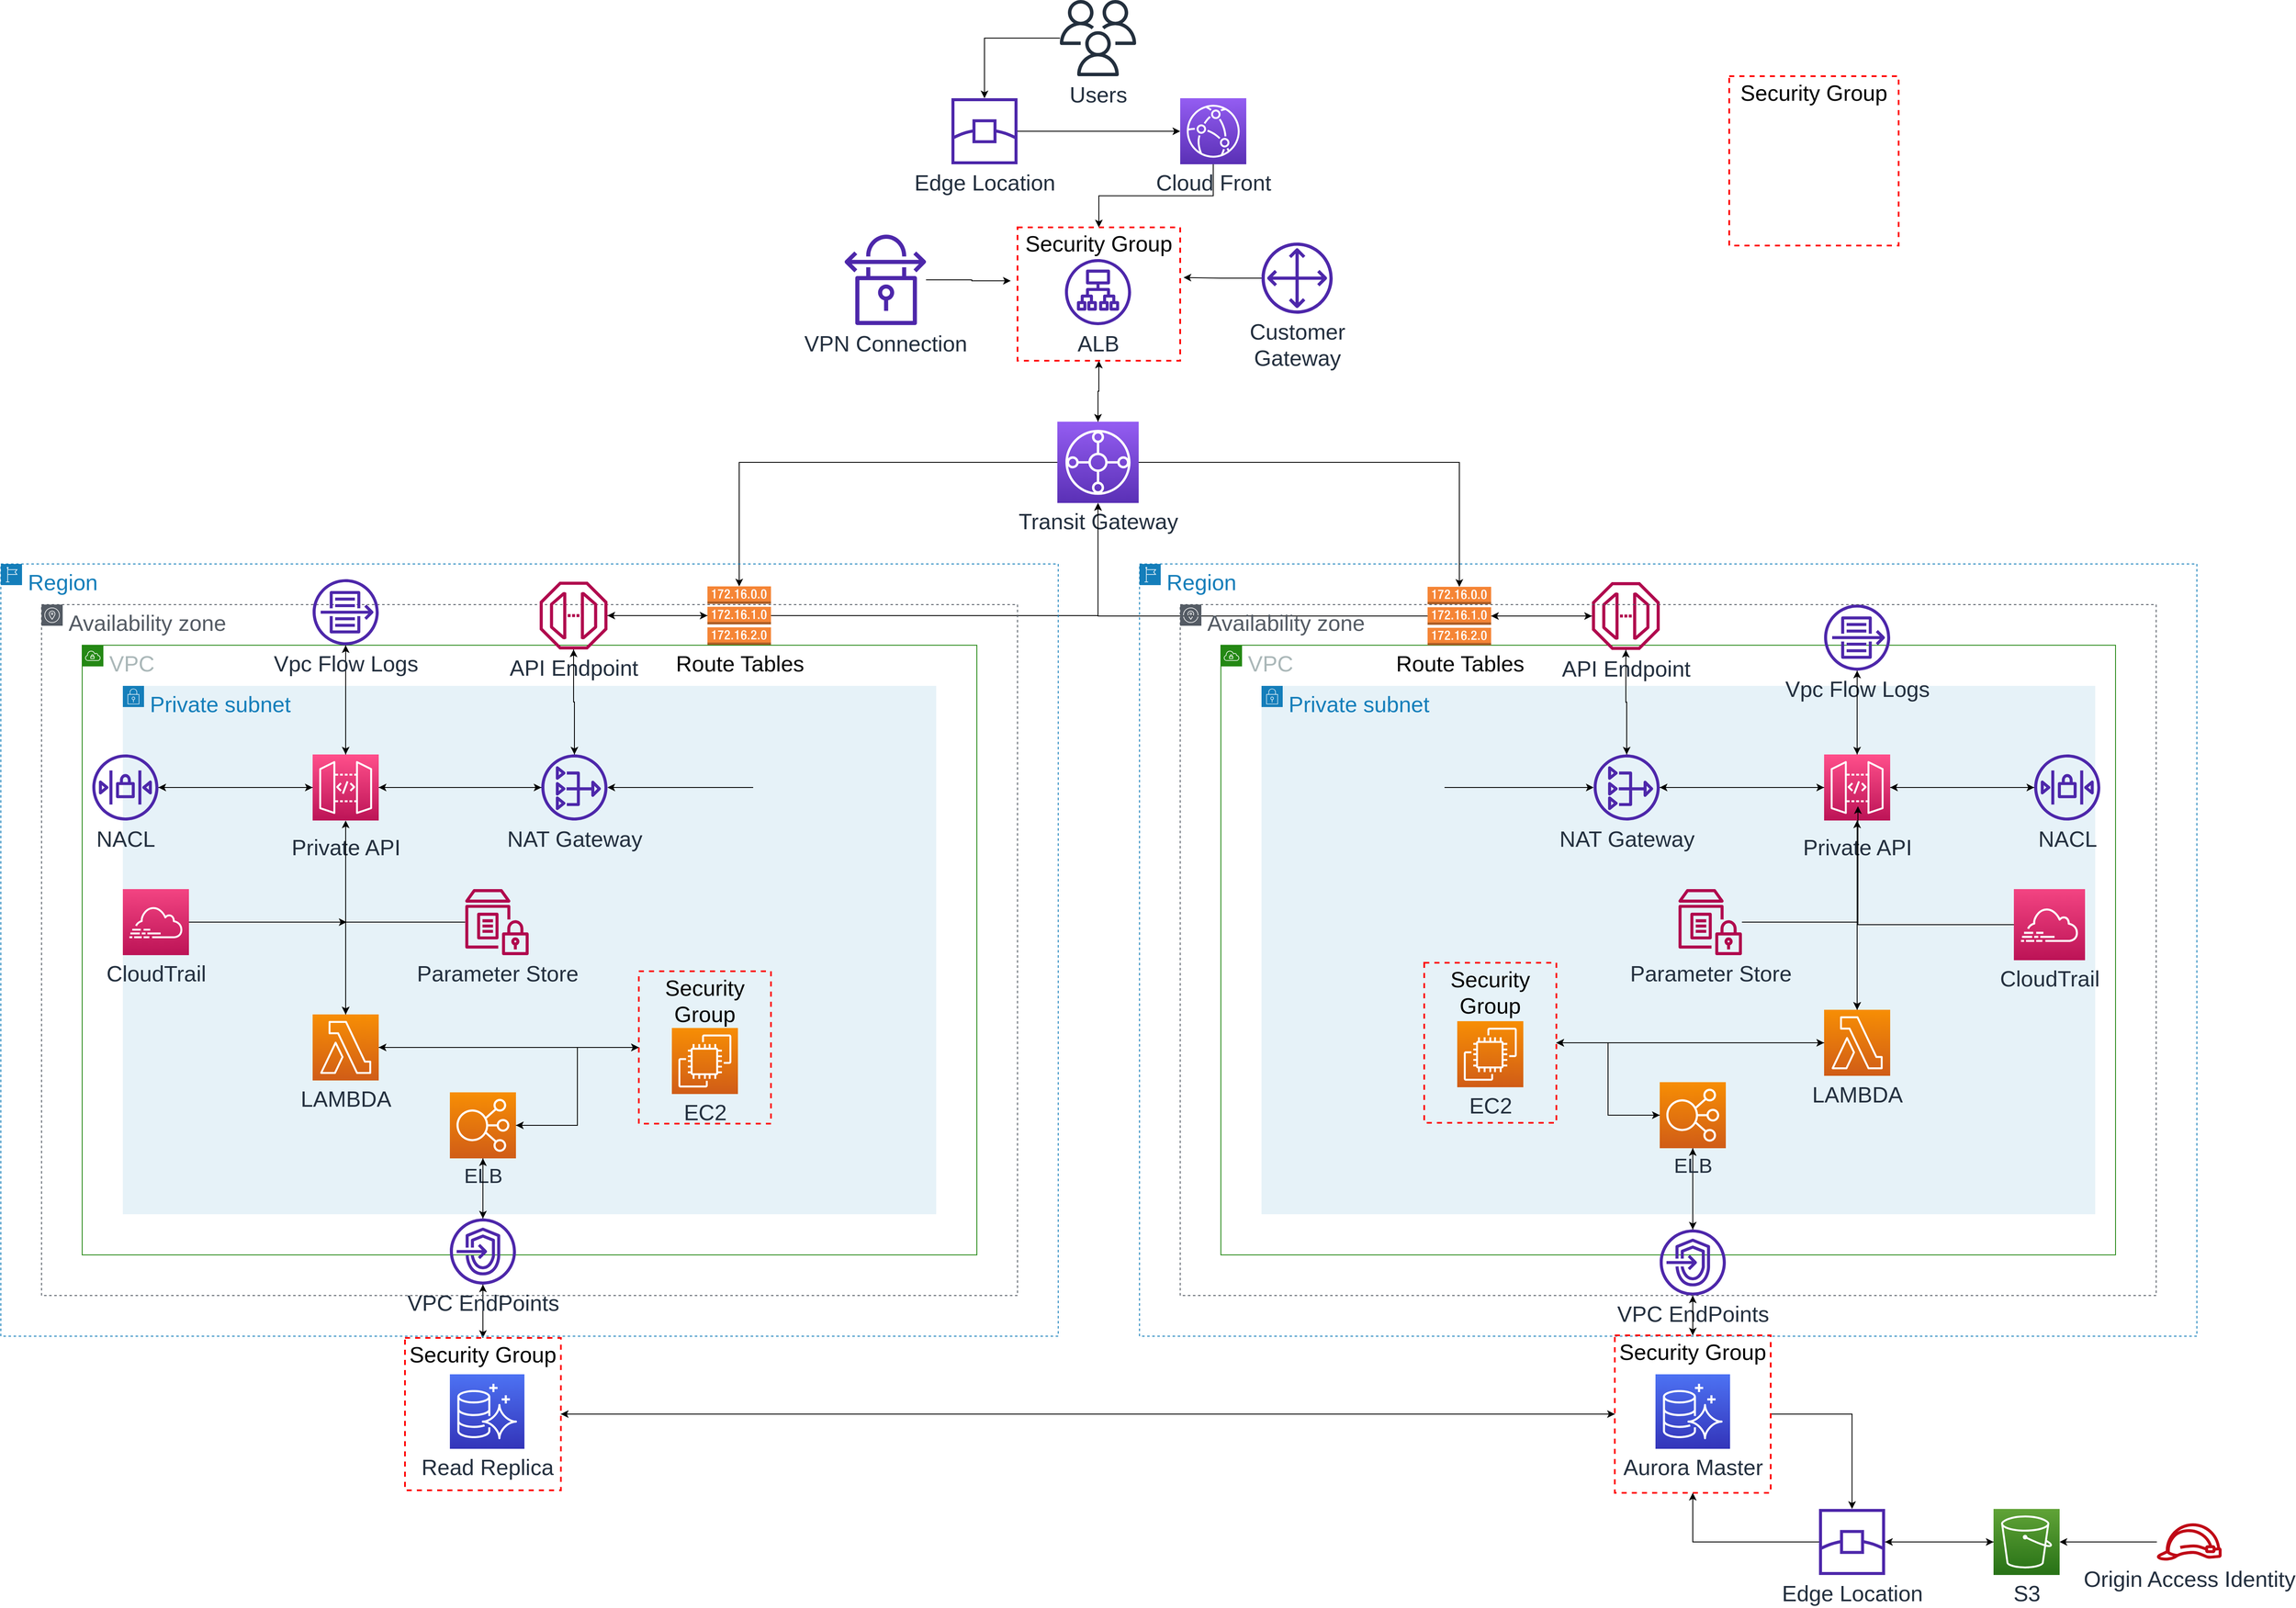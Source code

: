 <mxfile version="18.0.7" type="device"><diagram id="vSs6N2LPFahpf6h7Dfa5" name="Page-1"><mxGraphModel dx="4602" dy="2720" grid="1" gridSize="12" guides="1" tooltips="1" connect="1" arrows="1" fold="1" page="1" pageScale="1" pageWidth="850" pageHeight="1100" math="0" shadow="0"><root><mxCell id="0"/><mxCell id="1" parent="0"/><mxCell id="MLLYdkc4sGBlL85KTSYq-1" value="&lt;font style=&quot;font-size: 26px;&quot;&gt;Region&lt;/font&gt;" style="points=[[0,0],[0.25,0],[0.5,0],[0.75,0],[1,0],[1,0.25],[1,0.5],[1,0.75],[1,1],[0.75,1],[0.5,1],[0.25,1],[0,1],[0,0.75],[0,0.5],[0,0.25]];outlineConnect=0;gradientColor=none;html=1;whiteSpace=wrap;fontSize=21;fontStyle=0;container=1;pointerEvents=0;collapsible=0;recursiveResize=0;shape=mxgraph.aws4.group;grIcon=mxgraph.aws4.group_region;strokeColor=#147EBA;fillColor=none;verticalAlign=top;align=left;spacingLeft=30;fontColor=#147EBA;dashed=1;" parent="1" vertex="1"><mxGeometry x="48" width="1248" height="912" as="geometry"/></mxCell><mxCell id="MLLYdkc4sGBlL85KTSYq-3" value="&lt;font style=&quot;font-size: 26px;&quot;&gt;VPC&lt;/font&gt;" style="points=[[0,0],[0.25,0],[0.5,0],[0.75,0],[1,0],[1,0.25],[1,0.5],[1,0.75],[1,1],[0.75,1],[0.5,1],[0.25,1],[0,1],[0,0.75],[0,0.5],[0,0.25]];outlineConnect=0;gradientColor=none;html=1;whiteSpace=wrap;fontSize=12;fontStyle=0;container=1;pointerEvents=0;collapsible=0;recursiveResize=0;shape=mxgraph.aws4.group;grIcon=mxgraph.aws4.group_vpc;strokeColor=#248814;fillColor=none;verticalAlign=top;align=left;spacingLeft=30;fontColor=#AAB7B8;dashed=0;" parent="MLLYdkc4sGBlL85KTSYq-1" vertex="1"><mxGeometry x="96" y="96" width="1056" height="720" as="geometry"/></mxCell><mxCell id="MLLYdkc4sGBlL85KTSYq-4" value="&lt;font style=&quot;font-size: 26px;&quot;&gt;Private subnet&lt;/font&gt;" style="points=[[0,0],[0.25,0],[0.5,0],[0.75,0],[1,0],[1,0.25],[1,0.5],[1,0.75],[1,1],[0.75,1],[0.5,1],[0.25,1],[0,1],[0,0.75],[0,0.5],[0,0.25]];outlineConnect=0;gradientColor=none;html=1;whiteSpace=wrap;fontSize=12;fontStyle=0;container=1;pointerEvents=0;collapsible=0;recursiveResize=0;shape=mxgraph.aws4.group;grIcon=mxgraph.aws4.group_security_group;grStroke=0;strokeColor=#147EBA;fillColor=#E6F2F8;verticalAlign=top;align=left;spacingLeft=30;fontColor=#147EBA;dashed=0;" parent="MLLYdkc4sGBlL85KTSYq-3" vertex="1"><mxGeometry x="48" y="48" width="984" height="624" as="geometry"/></mxCell><mxCell id="XX-aynn8Bgdqq9Zft5QJ-49" value="&lt;font style=&quot;font-size: 26px;&quot;&gt;Security Group&lt;/font&gt;" style="fontStyle=0;verticalAlign=top;align=center;spacingTop=-2;fillColor=none;rounded=0;whiteSpace=wrap;html=1;strokeColor=#FF0000;strokeWidth=2;dashed=1;container=1;collapsible=0;expand=0;recursiveResize=0;fontSize=14;" parent="MLLYdkc4sGBlL85KTSYq-4" vertex="1"><mxGeometry x="192" y="327" width="156" height="189" as="geometry"/></mxCell><mxCell id="XX-aynn8Bgdqq9Zft5QJ-30" value="&lt;font style=&quot;font-size: 26px;&quot;&gt;EC2&lt;/font&gt;" style="sketch=0;points=[[0,0,0],[0.25,0,0],[0.5,0,0],[0.75,0,0],[1,0,0],[0,1,0],[0.25,1,0],[0.5,1,0],[0.75,1,0],[1,1,0],[0,0.25,0],[0,0.5,0],[0,0.75,0],[1,0.25,0],[1,0.5,0],[1,0.75,0]];outlineConnect=0;fontColor=#232F3E;gradientColor=#F78E04;gradientDirection=north;fillColor=#D05C17;strokeColor=#ffffff;dashed=0;verticalLabelPosition=bottom;verticalAlign=top;align=center;html=1;fontSize=12;fontStyle=0;aspect=fixed;shape=mxgraph.aws4.resourceIcon;resIcon=mxgraph.aws4.ec2;" parent="XX-aynn8Bgdqq9Zft5QJ-49" vertex="1"><mxGeometry x="39" y="69" width="78" height="78" as="geometry"/></mxCell><mxCell id="MLLYdkc4sGBlL85KTSYq-7" value="&lt;font style=&quot;font-size: 26px;&quot;&gt;Private API&lt;/font&gt;" style="sketch=0;points=[[0,0,0],[0.25,0,0],[0.5,0,0],[0.75,0,0],[1,0,0],[0,1,0],[0.25,1,0],[0.5,1,0],[0.75,1,0],[1,1,0],[0,0.25,0],[0,0.5,0],[0,0.75,0],[1,0.25,0],[1,0.5,0],[1,0.75,0]];outlineConnect=0;fontColor=#232F3E;gradientColor=#FF4F8B;gradientDirection=north;fillColor=#BC1356;strokeColor=#ffffff;dashed=0;verticalLabelPosition=bottom;verticalAlign=top;align=center;html=1;fontSize=36;fontStyle=0;aspect=fixed;shape=mxgraph.aws4.resourceIcon;resIcon=mxgraph.aws4.api_gateway;" parent="MLLYdkc4sGBlL85KTSYq-4" vertex="1"><mxGeometry x="664" y="81" width="78" height="78" as="geometry"/></mxCell><mxCell id="mmB_oZTHkmnV-VX0ppxp-1" value="&lt;font style=&quot;font-size: 26px;&quot;&gt;LAMBDA&lt;/font&gt;" style="sketch=0;points=[[0,0,0],[0.25,0,0],[0.5,0,0],[0.75,0,0],[1,0,0],[0,1,0],[0.25,1,0],[0.5,1,0],[0.75,1,0],[1,1,0],[0,0.25,0],[0,0.5,0],[0,0.75,0],[1,0.25,0],[1,0.5,0],[1,0.75,0]];outlineConnect=0;fontColor=#232F3E;gradientColor=#F78E04;gradientDirection=north;fillColor=#D05C17;strokeColor=#ffffff;dashed=0;verticalLabelPosition=bottom;verticalAlign=top;align=center;html=1;fontSize=12;fontStyle=0;aspect=fixed;shape=mxgraph.aws4.resourceIcon;resIcon=mxgraph.aws4.lambda;" parent="MLLYdkc4sGBlL85KTSYq-4" vertex="1"><mxGeometry x="664" y="382.5" width="78" height="78" as="geometry"/></mxCell><mxCell id="XX-aynn8Bgdqq9Zft5QJ-50" style="edgeStyle=orthogonalEdgeStyle;rounded=0;orthogonalLoop=1;jettySize=auto;html=1;entryX=1;entryY=0.5;entryDx=0;entryDy=0;fontSize=14;" parent="MLLYdkc4sGBlL85KTSYq-4" source="mmB_oZTHkmnV-VX0ppxp-1" target="XX-aynn8Bgdqq9Zft5QJ-49" edge="1"><mxGeometry relative="1" as="geometry"/></mxCell><mxCell id="XX-aynn8Bgdqq9Zft5QJ-62" style="edgeStyle=orthogonalEdgeStyle;rounded=0;orthogonalLoop=1;jettySize=auto;html=1;fontSize=26;" parent="MLLYdkc4sGBlL85KTSYq-4" source="XX-aynn8Bgdqq9Zft5QJ-49" target="mmB_oZTHkmnV-VX0ppxp-1" edge="1"><mxGeometry relative="1" as="geometry"/></mxCell><mxCell id="mmB_oZTHkmnV-VX0ppxp-6" style="edgeStyle=orthogonalEdgeStyle;rounded=0;orthogonalLoop=1;jettySize=auto;html=1;" parent="MLLYdkc4sGBlL85KTSYq-4" source="MLLYdkc4sGBlL85KTSYq-7" target="mmB_oZTHkmnV-VX0ppxp-1" edge="1"><mxGeometry relative="1" as="geometry"/></mxCell><mxCell id="mmB_oZTHkmnV-VX0ppxp-4" style="edgeStyle=orthogonalEdgeStyle;rounded=0;orthogonalLoop=1;jettySize=auto;html=1;" parent="MLLYdkc4sGBlL85KTSYq-4" source="mmB_oZTHkmnV-VX0ppxp-1" target="MLLYdkc4sGBlL85KTSYq-7" edge="1"><mxGeometry relative="1" as="geometry"/></mxCell><mxCell id="ODvnV-8_oSVQkvOk1Pr7-24" value="" style="shape=image;html=1;verticalAlign=top;verticalLabelPosition=bottom;labelBackgroundColor=#ffffff;imageAspect=0;aspect=fixed;image=https://cdn2.iconfinder.com/data/icons/whcompare-servers-web-hosting/50/ssl-certificate-128.png" parent="MLLYdkc4sGBlL85KTSYq-4" vertex="1"><mxGeometry x="96" y="60" width="120" height="120" as="geometry"/></mxCell><mxCell id="ODvnV-8_oSVQkvOk1Pr7-1" value="&lt;font style=&quot;font-size: 26px;&quot;&gt;NAT Gateway&lt;/font&gt;" style="sketch=0;outlineConnect=0;fontColor=#232F3E;gradientColor=none;fillColor=#4D27AA;strokeColor=none;dashed=0;verticalLabelPosition=bottom;verticalAlign=top;align=center;html=1;fontSize=12;fontStyle=0;aspect=fixed;pointerEvents=1;shape=mxgraph.aws4.nat_gateway;" parent="MLLYdkc4sGBlL85KTSYq-4" vertex="1"><mxGeometry x="392" y="81" width="78" height="78" as="geometry"/></mxCell><mxCell id="J6y43zacVv3cbkIFfxxu-2" style="edgeStyle=orthogonalEdgeStyle;rounded=0;orthogonalLoop=1;jettySize=auto;html=1;" parent="MLLYdkc4sGBlL85KTSYq-4" source="ODvnV-8_oSVQkvOk1Pr7-24" target="ODvnV-8_oSVQkvOk1Pr7-1" edge="1"><mxGeometry relative="1" as="geometry"/></mxCell><mxCell id="ODvnV-8_oSVQkvOk1Pr7-15" style="edgeStyle=orthogonalEdgeStyle;rounded=0;orthogonalLoop=1;jettySize=auto;html=1;" parent="MLLYdkc4sGBlL85KTSYq-4" source="ODvnV-8_oSVQkvOk1Pr7-1" target="MLLYdkc4sGBlL85KTSYq-7" edge="1"><mxGeometry relative="1" as="geometry"/></mxCell><mxCell id="ODvnV-8_oSVQkvOk1Pr7-3" style="edgeStyle=orthogonalEdgeStyle;rounded=0;orthogonalLoop=1;jettySize=auto;html=1;" parent="MLLYdkc4sGBlL85KTSYq-4" source="MLLYdkc4sGBlL85KTSYq-7" target="ODvnV-8_oSVQkvOk1Pr7-1" edge="1"><mxGeometry relative="1" as="geometry"/></mxCell><mxCell id="XX-aynn8Bgdqq9Zft5QJ-163" style="edgeStyle=orthogonalEdgeStyle;rounded=0;orthogonalLoop=1;jettySize=auto;html=1;entryX=0.512;entryY=0.784;entryDx=0;entryDy=0;entryPerimeter=0;fontSize=26;" parent="MLLYdkc4sGBlL85KTSYq-4" source="XX-aynn8Bgdqq9Zft5QJ-161" target="MLLYdkc4sGBlL85KTSYq-7" edge="1"><mxGeometry relative="1" as="geometry"/></mxCell><mxCell id="XX-aynn8Bgdqq9Zft5QJ-161" value="&lt;font style=&quot;font-size: 26px;&quot;&gt;CloudTrail&lt;/font&gt;" style="sketch=0;points=[[0,0,0],[0.25,0,0],[0.5,0,0],[0.75,0,0],[1,0,0],[0,1,0],[0.25,1,0],[0.5,1,0],[0.75,1,0],[1,1,0],[0,0.25,0],[0,0.5,0],[0,0.75,0],[1,0.25,0],[1,0.5,0],[1,0.75,0]];points=[[0,0,0],[0.25,0,0],[0.5,0,0],[0.75,0,0],[1,0,0],[0,1,0],[0.25,1,0],[0.5,1,0],[0.75,1,0],[1,1,0],[0,0.25,0],[0,0.5,0],[0,0.75,0],[1,0.25,0],[1,0.5,0],[1,0.75,0]];outlineConnect=0;fontColor=#232F3E;gradientColor=#F34482;gradientDirection=north;fillColor=#BC1356;strokeColor=#ffffff;dashed=0;verticalLabelPosition=bottom;verticalAlign=top;align=center;html=1;fontSize=12;fontStyle=0;aspect=fixed;shape=mxgraph.aws4.resourceIcon;resIcon=mxgraph.aws4.cloudtrail;" parent="MLLYdkc4sGBlL85KTSYq-4" vertex="1"><mxGeometry x="888" y="240" width="84" height="84" as="geometry"/></mxCell><mxCell id="W_mriTDllSieCBa-2Ze8-10" value="&lt;font style=&quot;font-size: 26px;&quot;&gt;Vpc Flow Logs&lt;/font&gt;" style="sketch=0;outlineConnect=0;fontColor=#232F3E;gradientColor=none;fillColor=#4D27AA;strokeColor=none;dashed=0;verticalLabelPosition=bottom;verticalAlign=top;align=center;html=1;fontSize=12;fontStyle=0;aspect=fixed;pointerEvents=1;shape=mxgraph.aws4.flow_logs;" parent="MLLYdkc4sGBlL85KTSYq-3" vertex="1"><mxGeometry x="712" y="-48" width="78" height="78" as="geometry"/></mxCell><mxCell id="XX-aynn8Bgdqq9Zft5QJ-38" style="edgeStyle=orthogonalEdgeStyle;rounded=0;orthogonalLoop=1;jettySize=auto;html=1;fontSize=14;" parent="MLLYdkc4sGBlL85KTSYq-3" source="W_mriTDllSieCBa-2Ze8-10" target="MLLYdkc4sGBlL85KTSYq-7" edge="1"><mxGeometry relative="1" as="geometry"/></mxCell><mxCell id="XX-aynn8Bgdqq9Zft5QJ-61" style="edgeStyle=orthogonalEdgeStyle;rounded=0;orthogonalLoop=1;jettySize=auto;html=1;fontSize=14;" parent="MLLYdkc4sGBlL85KTSYq-3" source="MLLYdkc4sGBlL85KTSYq-7" target="W_mriTDllSieCBa-2Ze8-10" edge="1"><mxGeometry relative="1" as="geometry"/></mxCell><mxCell id="W_mriTDllSieCBa-2Ze8-18" value="&lt;font style=&quot;font-size: 26px;&quot;&gt;VPC EndPoints&lt;/font&gt;" style="sketch=0;outlineConnect=0;fontColor=#232F3E;gradientColor=none;fillColor=#4D27AA;strokeColor=none;dashed=0;verticalLabelPosition=bottom;verticalAlign=top;align=center;html=1;fontSize=12;fontStyle=0;aspect=fixed;pointerEvents=1;shape=mxgraph.aws4.endpoints;" parent="MLLYdkc4sGBlL85KTSYq-3" vertex="1"><mxGeometry x="518" y="690" width="78" height="78" as="geometry"/></mxCell><mxCell id="XX-aynn8Bgdqq9Zft5QJ-36" style="edgeStyle=orthogonalEdgeStyle;rounded=0;orthogonalLoop=1;jettySize=auto;html=1;fontSize=14;" parent="MLLYdkc4sGBlL85KTSYq-1" source="MLLYdkc4sGBlL85KTSYq-8" target="ODvnV-8_oSVQkvOk1Pr7-1" edge="1"><mxGeometry relative="1" as="geometry"/></mxCell><mxCell id="XX-aynn8Bgdqq9Zft5QJ-47" style="edgeStyle=orthogonalEdgeStyle;rounded=0;orthogonalLoop=1;jettySize=auto;html=1;fontSize=14;" parent="MLLYdkc4sGBlL85KTSYq-1" source="MLLYdkc4sGBlL85KTSYq-8" target="W_mriTDllSieCBa-2Ze8-1" edge="1"><mxGeometry relative="1" as="geometry"/></mxCell><mxCell id="MLLYdkc4sGBlL85KTSYq-8" value="&lt;font style=&quot;font-size: 26px;&quot;&gt;API Endpoint&lt;/font&gt;" style="sketch=0;outlineConnect=0;fontColor=#232F3E;gradientColor=none;fillColor=#B0084D;strokeColor=none;dashed=0;verticalLabelPosition=bottom;verticalAlign=top;align=center;html=1;fontSize=12;fontStyle=0;aspect=fixed;pointerEvents=1;shape=mxgraph.aws4.endpoint;" parent="MLLYdkc4sGBlL85KTSYq-1" vertex="1"><mxGeometry x="534" y="21.5" width="80" height="80" as="geometry"/></mxCell><mxCell id="XX-aynn8Bgdqq9Zft5QJ-46" style="edgeStyle=orthogonalEdgeStyle;rounded=0;orthogonalLoop=1;jettySize=auto;html=1;fontSize=14;" parent="MLLYdkc4sGBlL85KTSYq-1" source="W_mriTDllSieCBa-2Ze8-1" target="MLLYdkc4sGBlL85KTSYq-8" edge="1"><mxGeometry relative="1" as="geometry"/></mxCell><mxCell id="W_mriTDllSieCBa-2Ze8-1" value="&lt;font style=&quot;font-size: 26px;&quot;&gt;Route Tables&lt;/font&gt;" style="outlineConnect=0;dashed=0;verticalLabelPosition=bottom;verticalAlign=top;align=center;html=1;shape=mxgraph.aws3.route_table;fillColor=#F58536;gradientColor=none;" parent="MLLYdkc4sGBlL85KTSYq-1" vertex="1"><mxGeometry x="340" y="27" width="75" height="69" as="geometry"/></mxCell><mxCell id="XX-aynn8Bgdqq9Zft5QJ-58" style="edgeStyle=orthogonalEdgeStyle;rounded=0;orthogonalLoop=1;jettySize=auto;html=1;entryX=0.5;entryY=1;entryDx=0;entryDy=0;entryPerimeter=0;fontSize=14;" parent="MLLYdkc4sGBlL85KTSYq-1" source="W_mriTDllSieCBa-2Ze8-18" target="XX-aynn8Bgdqq9Zft5QJ-27" edge="1"><mxGeometry relative="1" as="geometry"/></mxCell><mxCell id="XX-aynn8Bgdqq9Zft5QJ-34" style="edgeStyle=orthogonalEdgeStyle;rounded=0;orthogonalLoop=1;jettySize=auto;html=1;fontSize=14;" parent="MLLYdkc4sGBlL85KTSYq-1" source="XX-aynn8Bgdqq9Zft5QJ-27" target="W_mriTDllSieCBa-2Ze8-18" edge="1"><mxGeometry relative="1" as="geometry"/></mxCell><mxCell id="XX-aynn8Bgdqq9Zft5QJ-35" style="edgeStyle=orthogonalEdgeStyle;rounded=0;orthogonalLoop=1;jettySize=auto;html=1;fontSize=14;" parent="MLLYdkc4sGBlL85KTSYq-1" source="ODvnV-8_oSVQkvOk1Pr7-1" target="MLLYdkc4sGBlL85KTSYq-8" edge="1"><mxGeometry relative="1" as="geometry"/></mxCell><mxCell id="W_mriTDllSieCBa-2Ze8-3" value="&lt;font style=&quot;&quot;&gt;&lt;font style=&quot;font-size: 26px;&quot;&gt;Parameter Store&lt;/font&gt;&lt;br&gt;&lt;/font&gt;" style="sketch=0;outlineConnect=0;fontColor=#232F3E;gradientColor=none;fillColor=#B0084D;strokeColor=none;dashed=0;verticalLabelPosition=bottom;verticalAlign=top;align=center;html=1;fontSize=12;fontStyle=0;aspect=fixed;pointerEvents=1;shape=mxgraph.aws4.parameter_store;" parent="MLLYdkc4sGBlL85KTSYq-1" vertex="1"><mxGeometry x="636" y="384" width="75" height="78" as="geometry"/></mxCell><mxCell id="W_mriTDllSieCBa-2Ze8-4" style="edgeStyle=orthogonalEdgeStyle;rounded=0;orthogonalLoop=1;jettySize=auto;html=1;" parent="MLLYdkc4sGBlL85KTSYq-1" source="W_mriTDllSieCBa-2Ze8-3" target="mmB_oZTHkmnV-VX0ppxp-1" edge="1"><mxGeometry relative="1" as="geometry"/></mxCell><mxCell id="W_mriTDllSieCBa-2Ze8-5" value="&lt;font style=&quot;font-size: 26px;&quot;&gt;NACL&lt;/font&gt;" style="sketch=0;outlineConnect=0;fontColor=#232F3E;gradientColor=none;fillColor=#4D27AA;strokeColor=none;dashed=0;verticalLabelPosition=bottom;verticalAlign=top;align=center;html=1;fontSize=12;fontStyle=0;aspect=fixed;pointerEvents=1;shape=mxgraph.aws4.network_access_control_list;" parent="MLLYdkc4sGBlL85KTSYq-1" vertex="1"><mxGeometry x="1056" y="225" width="78" height="78" as="geometry"/></mxCell><mxCell id="XX-aynn8Bgdqq9Zft5QJ-39" style="edgeStyle=orthogonalEdgeStyle;rounded=0;orthogonalLoop=1;jettySize=auto;html=1;fontSize=14;" parent="MLLYdkc4sGBlL85KTSYq-1" source="W_mriTDllSieCBa-2Ze8-5" target="MLLYdkc4sGBlL85KTSYq-7" edge="1"><mxGeometry relative="1" as="geometry"/></mxCell><mxCell id="XX-aynn8Bgdqq9Zft5QJ-60" style="edgeStyle=orthogonalEdgeStyle;rounded=0;orthogonalLoop=1;jettySize=auto;html=1;fontSize=14;" parent="MLLYdkc4sGBlL85KTSYq-1" source="MLLYdkc4sGBlL85KTSYq-7" target="W_mriTDllSieCBa-2Ze8-5" edge="1"><mxGeometry relative="1" as="geometry"/></mxCell><mxCell id="XX-aynn8Bgdqq9Zft5QJ-27" value="&lt;font style=&quot;font-size: 24px;&quot;&gt;ELB&lt;/font&gt;" style="sketch=0;points=[[0,0,0],[0.25,0,0],[0.5,0,0],[0.75,0,0],[1,0,0],[0,1,0],[0.25,1,0],[0.5,1,0],[0.75,1,0],[1,1,0],[0,0.25,0],[0,0.5,0],[0,0.75,0],[1,0.25,0],[1,0.5,0],[1,0.75,0]];outlineConnect=0;fontColor=#232F3E;gradientColor=#F78E04;gradientDirection=north;fillColor=#D05C17;strokeColor=#ffffff;dashed=0;verticalLabelPosition=bottom;verticalAlign=top;align=center;html=1;fontSize=12;fontStyle=0;aspect=fixed;shape=mxgraph.aws4.resourceIcon;resIcon=mxgraph.aws4.elastic_load_balancing;" parent="MLLYdkc4sGBlL85KTSYq-1" vertex="1"><mxGeometry x="614" y="612" width="78" height="78" as="geometry"/></mxCell><mxCell id="XX-aynn8Bgdqq9Zft5QJ-51" style="edgeStyle=orthogonalEdgeStyle;rounded=0;orthogonalLoop=1;jettySize=auto;html=1;fontSize=14;" parent="MLLYdkc4sGBlL85KTSYq-1" source="XX-aynn8Bgdqq9Zft5QJ-49" target="XX-aynn8Bgdqq9Zft5QJ-27" edge="1"><mxGeometry relative="1" as="geometry"/></mxCell><mxCell id="XX-aynn8Bgdqq9Zft5QJ-65" style="edgeStyle=orthogonalEdgeStyle;rounded=0;orthogonalLoop=1;jettySize=auto;html=1;entryX=1;entryY=0.5;entryDx=0;entryDy=0;fontSize=26;" parent="MLLYdkc4sGBlL85KTSYq-1" source="XX-aynn8Bgdqq9Zft5QJ-27" target="XX-aynn8Bgdqq9Zft5QJ-49" edge="1"><mxGeometry relative="1" as="geometry"/></mxCell><mxCell id="-GS3ojh0sWj8JaZ2HF5E-26" style="edgeStyle=orthogonalEdgeStyle;rounded=0;orthogonalLoop=1;jettySize=auto;html=1;entryX=0.5;entryY=0;entryDx=0;entryDy=0;fontSize=26;" parent="1" source="ODvnV-8_oSVQkvOk1Pr7-9" target="-GS3ojh0sWj8JaZ2HF5E-13" edge="1"><mxGeometry relative="1" as="geometry"/></mxCell><mxCell id="ODvnV-8_oSVQkvOk1Pr7-9" value="&lt;font style=&quot;font-size: 26px;&quot;&gt;Cloud Front&lt;/font&gt;" style="sketch=0;points=[[0,0,0],[0.25,0,0],[0.5,0,0],[0.75,0,0],[1,0,0],[0,1,0],[0.25,1,0],[0.5,1,0],[0.75,1,0],[1,1,0],[0,0.25,0],[0,0.5,0],[0,0.75,0],[1,0.25,0],[1,0.5,0],[1,0.75,0]];outlineConnect=0;fontColor=#232F3E;gradientColor=#945DF2;gradientDirection=north;fillColor=#5A30B5;strokeColor=#ffffff;dashed=0;verticalLabelPosition=bottom;verticalAlign=top;align=center;html=1;fontSize=12;fontStyle=0;aspect=fixed;shape=mxgraph.aws4.resourceIcon;resIcon=mxgraph.aws4.cloudfront;" parent="1" vertex="1"><mxGeometry x="96" y="-550" width="78" height="78" as="geometry"/></mxCell><mxCell id="XX-aynn8Bgdqq9Zft5QJ-44" style="edgeStyle=orthogonalEdgeStyle;rounded=0;orthogonalLoop=1;jettySize=auto;html=1;fontSize=14;" parent="1" source="W_mriTDllSieCBa-2Ze8-17" target="W_mriTDllSieCBa-2Ze8-1" edge="1"><mxGeometry relative="1" as="geometry"/></mxCell><mxCell id="XX-aynn8Bgdqq9Zft5QJ-118" style="edgeStyle=orthogonalEdgeStyle;rounded=0;orthogonalLoop=1;jettySize=auto;html=1;fontSize=26;" parent="1" source="W_mriTDllSieCBa-2Ze8-17" target="XX-aynn8Bgdqq9Zft5QJ-87" edge="1"><mxGeometry relative="1" as="geometry"/></mxCell><mxCell id="-GS3ojh0sWj8JaZ2HF5E-20" style="edgeStyle=orthogonalEdgeStyle;rounded=0;orthogonalLoop=1;jettySize=auto;html=1;entryX=0.5;entryY=1;entryDx=0;entryDy=0;fontSize=26;" parent="1" source="W_mriTDllSieCBa-2Ze8-17" target="-GS3ojh0sWj8JaZ2HF5E-13" edge="1"><mxGeometry relative="1" as="geometry"/></mxCell><mxCell id="W_mriTDllSieCBa-2Ze8-17" value="&lt;font style=&quot;font-size: 26px;&quot;&gt;Transit Gateway&lt;/font&gt;" style="sketch=0;points=[[0,0,0],[0.25,0,0],[0.5,0,0],[0.75,0,0],[1,0,0],[0,1,0],[0.25,1,0],[0.5,1,0],[0.75,1,0],[1,1,0],[0,0.25,0],[0,0.5,0],[0,0.75,0],[1,0.25,0],[1,0.5,0],[1,0.75,0]];outlineConnect=0;fontColor=#232F3E;gradientColor=#945DF2;gradientDirection=north;fillColor=#5A30B5;strokeColor=#ffffff;dashed=0;verticalLabelPosition=bottom;verticalAlign=top;align=center;html=1;fontSize=12;fontStyle=0;aspect=fixed;shape=mxgraph.aws4.resourceIcon;resIcon=mxgraph.aws4.transit_gateway;" parent="1" vertex="1"><mxGeometry x="-49" y="-168" width="96" height="96" as="geometry"/></mxCell><mxCell id="-GS3ojh0sWj8JaZ2HF5E-22" style="edgeStyle=orthogonalEdgeStyle;rounded=0;orthogonalLoop=1;jettySize=auto;html=1;entryX=1.021;entryY=0.376;entryDx=0;entryDy=0;entryPerimeter=0;fontSize=26;" parent="1" source="W_mriTDllSieCBa-2Ze8-16" target="-GS3ojh0sWj8JaZ2HF5E-13" edge="1"><mxGeometry relative="1" as="geometry"/></mxCell><mxCell id="W_mriTDllSieCBa-2Ze8-16" value="&lt;font style=&quot;font-size: 26px;&quot;&gt;Customer&lt;br&gt;Gateway&lt;/font&gt;" style="sketch=0;outlineConnect=0;fontColor=#232F3E;gradientColor=none;fillColor=#4D27AA;strokeColor=none;dashed=0;verticalLabelPosition=bottom;verticalAlign=top;align=center;html=1;fontSize=12;fontStyle=0;aspect=fixed;pointerEvents=1;shape=mxgraph.aws4.customer_gateway;strokeWidth=14;" parent="1" vertex="1"><mxGeometry x="192" y="-379.52" width="84" height="84" as="geometry"/></mxCell><mxCell id="-GS3ojh0sWj8JaZ2HF5E-23" style="edgeStyle=orthogonalEdgeStyle;rounded=0;orthogonalLoop=1;jettySize=auto;html=1;entryX=-0.042;entryY=0.401;entryDx=0;entryDy=0;entryPerimeter=0;fontSize=26;" parent="1" source="W_mriTDllSieCBa-2Ze8-15" target="-GS3ojh0sWj8JaZ2HF5E-13" edge="1"><mxGeometry relative="1" as="geometry"/></mxCell><mxCell id="W_mriTDllSieCBa-2Ze8-15" value="&lt;font style=&quot;font-size: 26px;&quot;&gt;VPN Connection&lt;/font&gt;" style="sketch=0;outlineConnect=0;fontColor=#232F3E;gradientColor=none;fillColor=#4D27AA;strokeColor=none;dashed=0;verticalLabelPosition=bottom;verticalAlign=top;align=center;html=1;fontSize=12;fontStyle=0;aspect=fixed;pointerEvents=1;shape=mxgraph.aws4.vpn_connection;" parent="1" vertex="1"><mxGeometry x="-300" y="-388.97" width="96" height="106.97" as="geometry"/></mxCell><mxCell id="XX-aynn8Bgdqq9Zft5QJ-25" value="&lt;font style=&quot;font-size: 26px;&quot;&gt;ALB&lt;/font&gt;" style="sketch=0;outlineConnect=0;fontColor=#232F3E;gradientColor=none;fillColor=#4D27AA;strokeColor=none;dashed=0;verticalLabelPosition=bottom;verticalAlign=top;align=center;html=1;fontSize=12;fontStyle=0;aspect=fixed;pointerEvents=1;shape=mxgraph.aws4.application_load_balancer;" parent="1" vertex="1"><mxGeometry x="-40" y="-360" width="78" height="78" as="geometry"/></mxCell><mxCell id="XX-aynn8Bgdqq9Zft5QJ-45" style="edgeStyle=orthogonalEdgeStyle;rounded=0;orthogonalLoop=1;jettySize=auto;html=1;fontSize=14;" parent="1" source="W_mriTDllSieCBa-2Ze8-1" target="W_mriTDllSieCBa-2Ze8-17" edge="1"><mxGeometry relative="1" as="geometry"/></mxCell><mxCell id="XX-aynn8Bgdqq9Zft5QJ-57" style="edgeStyle=orthogonalEdgeStyle;rounded=0;orthogonalLoop=1;jettySize=auto;html=1;fontSize=14;" parent="1" source="XX-aynn8Bgdqq9Zft5QJ-53" target="W_mriTDllSieCBa-2Ze8-18" edge="1"><mxGeometry relative="1" as="geometry"/></mxCell><mxCell id="XX-aynn8Bgdqq9Zft5QJ-124" style="edgeStyle=orthogonalEdgeStyle;rounded=0;orthogonalLoop=1;jettySize=auto;html=1;fontSize=26;" parent="1" source="XX-aynn8Bgdqq9Zft5QJ-53" target="XX-aynn8Bgdqq9Zft5QJ-120" edge="1"><mxGeometry relative="1" as="geometry"/></mxCell><mxCell id="-GS3ojh0sWj8JaZ2HF5E-9" style="edgeStyle=orthogonalEdgeStyle;rounded=0;orthogonalLoop=1;jettySize=auto;html=1;fontSize=26;" parent="1" source="XX-aynn8Bgdqq9Zft5QJ-53" target="-GS3ojh0sWj8JaZ2HF5E-6" edge="1"><mxGeometry relative="1" as="geometry"/></mxCell><mxCell id="XX-aynn8Bgdqq9Zft5QJ-53" value="&lt;font style=&quot;font-size: 26px;&quot;&gt;Security Group&lt;/font&gt;" style="fontStyle=0;verticalAlign=top;align=center;spacingTop=-2;fillColor=none;rounded=0;whiteSpace=wrap;html=1;strokeColor=#FF0000;strokeWidth=2;dashed=1;container=1;collapsible=0;expand=0;recursiveResize=0;fontSize=14;" parent="1" vertex="1"><mxGeometry x="609" y="911" width="184" height="186" as="geometry"/></mxCell><mxCell id="MLLYdkc4sGBlL85KTSYq-6" value="&lt;font style=&quot;font-size: 26px;&quot;&gt;Aurora Master&lt;/font&gt;" style="sketch=0;points=[[0,0,0],[0.25,0,0],[0.5,0,0],[0.75,0,0],[1,0,0],[0,1,0],[0.25,1,0],[0.5,1,0],[0.75,1,0],[1,1,0],[0,0.25,0],[0,0.5,0],[0,0.75,0],[1,0.25,0],[1,0.5,0],[1,0.75,0]];outlineConnect=0;fontColor=#232F3E;gradientColor=#4D72F3;gradientDirection=north;fillColor=#3334B9;strokeColor=#ffffff;dashed=0;verticalLabelPosition=bottom;verticalAlign=top;align=center;html=1;fontSize=12;fontStyle=0;aspect=fixed;shape=mxgraph.aws4.resourceIcon;resIcon=mxgraph.aws4.aurora;" parent="XX-aynn8Bgdqq9Zft5QJ-53" vertex="1"><mxGeometry x="48" y="46" width="88" height="88" as="geometry"/></mxCell><mxCell id="XX-aynn8Bgdqq9Zft5QJ-56" style="edgeStyle=orthogonalEdgeStyle;rounded=0;orthogonalLoop=1;jettySize=auto;html=1;fontSize=14;" parent="1" source="W_mriTDllSieCBa-2Ze8-18" target="XX-aynn8Bgdqq9Zft5QJ-53" edge="1"><mxGeometry relative="1" as="geometry"/></mxCell><mxCell id="XX-aynn8Bgdqq9Zft5QJ-119" style="edgeStyle=orthogonalEdgeStyle;rounded=0;orthogonalLoop=1;jettySize=auto;html=1;entryX=0.5;entryY=1;entryDx=0;entryDy=0;entryPerimeter=0;fontSize=26;" parent="1" source="XX-aynn8Bgdqq9Zft5QJ-87" target="W_mriTDllSieCBa-2Ze8-17" edge="1"><mxGeometry relative="1" as="geometry"/></mxCell><mxCell id="XX-aynn8Bgdqq9Zft5QJ-123" style="edgeStyle=orthogonalEdgeStyle;rounded=0;orthogonalLoop=1;jettySize=auto;html=1;fontSize=26;" parent="1" source="XX-aynn8Bgdqq9Zft5QJ-120" target="XX-aynn8Bgdqq9Zft5QJ-53" edge="1"><mxGeometry relative="1" as="geometry"/></mxCell><mxCell id="XX-aynn8Bgdqq9Zft5QJ-126" style="edgeStyle=orthogonalEdgeStyle;rounded=0;orthogonalLoop=1;jettySize=auto;html=1;fontSize=26;" parent="1" source="XX-aynn8Bgdqq9Zft5QJ-120" target="XX-aynn8Bgdqq9Zft5QJ-98" edge="1"><mxGeometry relative="1" as="geometry"/></mxCell><mxCell id="XX-aynn8Bgdqq9Zft5QJ-120" value="&lt;font style=&quot;font-size: 26px;&quot;&gt;Security Group&lt;/font&gt;" style="fontStyle=0;verticalAlign=top;align=center;spacingTop=-2;fillColor=none;rounded=0;whiteSpace=wrap;html=1;strokeColor=#FF0000;strokeWidth=2;dashed=1;container=1;collapsible=0;expand=0;recursiveResize=0;fontSize=14;" parent="1" vertex="1"><mxGeometry x="-819" y="914" width="184" height="180" as="geometry"/></mxCell><mxCell id="MLLYdkc4sGBlL85KTSYq-19" value="&lt;font style=&quot;font-size: 26px;&quot;&gt;Read Replica&lt;/font&gt;" style="sketch=0;points=[[0,0,0],[0.25,0,0],[0.5,0,0],[0.75,0,0],[1,0,0],[0,1,0],[0.25,1,0],[0.5,1,0],[0.75,1,0],[1,1,0],[0,0.25,0],[0,0.5,0],[0,0.75,0],[1,0.25,0],[1,0.5,0],[1,0.75,0]];outlineConnect=0;fontColor=#232F3E;gradientColor=#4D72F3;gradientDirection=north;fillColor=#3334B9;strokeColor=#ffffff;dashed=0;verticalLabelPosition=bottom;verticalAlign=top;align=center;html=1;fontSize=12;fontStyle=0;aspect=fixed;shape=mxgraph.aws4.resourceIcon;resIcon=mxgraph.aws4.aurora;" parent="XX-aynn8Bgdqq9Zft5QJ-120" vertex="1"><mxGeometry x="53" y="43" width="88" height="88" as="geometry"/></mxCell><mxCell id="XX-aynn8Bgdqq9Zft5QJ-127" style="edgeStyle=orthogonalEdgeStyle;rounded=0;orthogonalLoop=1;jettySize=auto;html=1;entryX=0.5;entryY=0;entryDx=0;entryDy=0;fontSize=26;" parent="1" source="XX-aynn8Bgdqq9Zft5QJ-98" target="XX-aynn8Bgdqq9Zft5QJ-120" edge="1"><mxGeometry relative="1" as="geometry"/></mxCell><mxCell id="XX-aynn8Bgdqq9Zft5QJ-67" value="&lt;font style=&quot;font-size: 26px;&quot;&gt;Availability zone&lt;/font&gt;" style="sketch=0;outlineConnect=0;gradientColor=none;html=1;whiteSpace=wrap;fontSize=12;fontStyle=0;shape=mxgraph.aws4.group;grIcon=mxgraph.aws4.group_availability_zone;strokeColor=#545B64;fillColor=none;verticalAlign=top;align=left;spacingLeft=30;fontColor=#545B64;dashed=1;" parent="1" vertex="1"><mxGeometry x="-1248" y="48" width="1152" height="816" as="geometry"/></mxCell><mxCell id="XX-aynn8Bgdqq9Zft5QJ-68" value="&lt;font style=&quot;font-size: 26px;&quot;&gt;VPC&lt;/font&gt;" style="points=[[0,0],[0.25,0],[0.5,0],[0.75,0],[1,0],[1,0.25],[1,0.5],[1,0.75],[1,1],[0.75,1],[0.5,1],[0.25,1],[0,1],[0,0.75],[0,0.5],[0,0.25]];outlineConnect=0;gradientColor=none;html=1;whiteSpace=wrap;fontSize=12;fontStyle=0;container=1;pointerEvents=0;collapsible=0;recursiveResize=0;shape=mxgraph.aws4.group;grIcon=mxgraph.aws4.group_vpc;strokeColor=#248814;fillColor=none;verticalAlign=top;align=left;spacingLeft=30;fontColor=#AAB7B8;dashed=0;" parent="1" vertex="1"><mxGeometry x="-1200" y="96" width="1056" height="720" as="geometry"/></mxCell><mxCell id="XX-aynn8Bgdqq9Zft5QJ-69" value="&lt;font style=&quot;font-size: 26px;&quot;&gt;Private subnet&lt;/font&gt;" style="points=[[0,0],[0.25,0],[0.5,0],[0.75,0],[1,0],[1,0.25],[1,0.5],[1,0.75],[1,1],[0.75,1],[0.5,1],[0.25,1],[0,1],[0,0.75],[0,0.5],[0,0.25]];outlineConnect=0;gradientColor=none;html=1;whiteSpace=wrap;fontSize=12;fontStyle=0;container=1;pointerEvents=0;collapsible=0;recursiveResize=0;shape=mxgraph.aws4.group;grIcon=mxgraph.aws4.group_security_group;grStroke=0;strokeColor=#147EBA;fillColor=#E6F2F8;verticalAlign=top;align=left;spacingLeft=30;fontColor=#147EBA;dashed=0;" parent="XX-aynn8Bgdqq9Zft5QJ-68" vertex="1"><mxGeometry x="48" y="48" width="960" height="624" as="geometry"/></mxCell><mxCell id="XX-aynn8Bgdqq9Zft5QJ-80" value="&lt;font style=&quot;&quot;&gt;&lt;font style=&quot;font-size: 26px;&quot;&gt;Parameter Store&lt;/font&gt;&lt;br&gt;&lt;/font&gt;" style="sketch=0;outlineConnect=0;fontColor=#232F3E;gradientColor=none;fillColor=#B0084D;strokeColor=none;dashed=0;verticalLabelPosition=bottom;verticalAlign=top;align=center;html=1;fontSize=12;fontStyle=0;aspect=fixed;pointerEvents=1;shape=mxgraph.aws4.parameter_store;" parent="XX-aynn8Bgdqq9Zft5QJ-69" vertex="1"><mxGeometry x="404" y="240" width="75" height="78" as="geometry"/></mxCell><mxCell id="XX-aynn8Bgdqq9Zft5QJ-91" style="edgeStyle=orthogonalEdgeStyle;rounded=0;orthogonalLoop=1;jettySize=auto;html=1;fontSize=14;" parent="1" source="XX-aynn8Bgdqq9Zft5QJ-92" target="XX-aynn8Bgdqq9Zft5QJ-82" edge="1"><mxGeometry relative="1" as="geometry"/></mxCell><mxCell id="XX-aynn8Bgdqq9Zft5QJ-101" style="edgeStyle=orthogonalEdgeStyle;rounded=0;orthogonalLoop=1;jettySize=auto;html=1;fontSize=14;" parent="1" source="XX-aynn8Bgdqq9Zft5QJ-82" target="XX-aynn8Bgdqq9Zft5QJ-92" edge="1"><mxGeometry relative="1" as="geometry"/></mxCell><mxCell id="XX-aynn8Bgdqq9Zft5QJ-82" value="&lt;font style=&quot;font-size: 26px;&quot;&gt;Vpc Flow Logs&lt;/font&gt;" style="sketch=0;outlineConnect=0;fontColor=#232F3E;gradientColor=none;fillColor=#4D27AA;strokeColor=none;dashed=0;verticalLabelPosition=bottom;verticalAlign=top;align=center;html=1;fontSize=12;fontStyle=0;aspect=fixed;pointerEvents=1;shape=mxgraph.aws4.flow_logs;" parent="1" vertex="1"><mxGeometry x="-928" y="18" width="78" height="78" as="geometry"/></mxCell><mxCell id="XX-aynn8Bgdqq9Zft5QJ-75" value="&lt;font style=&quot;font-size: 26px;&quot;&gt;NACL&lt;/font&gt;" style="sketch=0;outlineConnect=0;fontColor=#232F3E;gradientColor=none;fillColor=#4D27AA;strokeColor=none;dashed=0;verticalLabelPosition=bottom;verticalAlign=top;align=center;html=1;fontSize=12;fontStyle=0;aspect=fixed;pointerEvents=1;shape=mxgraph.aws4.network_access_control_list;" parent="1" vertex="1"><mxGeometry x="-1188" y="225" width="78" height="78" as="geometry"/></mxCell><mxCell id="XX-aynn8Bgdqq9Zft5QJ-90" style="edgeStyle=orthogonalEdgeStyle;rounded=0;orthogonalLoop=1;jettySize=auto;html=1;fontSize=14;" parent="1" source="XX-aynn8Bgdqq9Zft5QJ-92" target="XX-aynn8Bgdqq9Zft5QJ-75" edge="1"><mxGeometry relative="1" as="geometry"/></mxCell><mxCell id="XX-aynn8Bgdqq9Zft5QJ-102" style="edgeStyle=orthogonalEdgeStyle;rounded=0;orthogonalLoop=1;jettySize=auto;html=1;fontSize=14;" parent="1" source="XX-aynn8Bgdqq9Zft5QJ-75" target="XX-aynn8Bgdqq9Zft5QJ-92" edge="1"><mxGeometry relative="1" as="geometry"/></mxCell><mxCell id="XX-aynn8Bgdqq9Zft5QJ-128" value="&lt;font style=&quot;font-size: 26px;&quot;&gt;Region&lt;/font&gt;" style="points=[[0,0],[0.25,0],[0.5,0],[0.75,0],[1,0],[1,0.25],[1,0.5],[1,0.75],[1,1],[0.75,1],[0.5,1],[0.25,1],[0,1],[0,0.75],[0,0.5],[0,0.25]];outlineConnect=0;gradientColor=none;html=1;whiteSpace=wrap;fontSize=12;fontStyle=0;container=1;pointerEvents=0;collapsible=0;recursiveResize=0;shape=mxgraph.aws4.group;grIcon=mxgraph.aws4.group_region;strokeColor=#147EBA;fillColor=none;verticalAlign=top;align=left;spacingLeft=30;fontColor=#147EBA;dashed=1;" parent="1" vertex="1"><mxGeometry x="-1296" width="1248" height="912" as="geometry"/></mxCell><mxCell id="XX-aynn8Bgdqq9Zft5QJ-148" style="edgeStyle=orthogonalEdgeStyle;rounded=0;orthogonalLoop=1;jettySize=auto;html=1;entryX=1;entryY=0.5;entryDx=0;entryDy=0;entryPerimeter=0;fontSize=26;" parent="XX-aynn8Bgdqq9Zft5QJ-128" source="XX-aynn8Bgdqq9Zft5QJ-78" target="XX-aynn8Bgdqq9Zft5QJ-71" edge="1"><mxGeometry relative="1" as="geometry"/></mxCell><mxCell id="XX-aynn8Bgdqq9Zft5QJ-150" style="edgeStyle=orthogonalEdgeStyle;rounded=0;orthogonalLoop=1;jettySize=auto;html=1;entryX=1;entryY=0.5;entryDx=0;entryDy=0;entryPerimeter=0;fontSize=26;" parent="XX-aynn8Bgdqq9Zft5QJ-128" source="XX-aynn8Bgdqq9Zft5QJ-78" target="XX-aynn8Bgdqq9Zft5QJ-73" edge="1"><mxGeometry relative="1" as="geometry"/></mxCell><mxCell id="XX-aynn8Bgdqq9Zft5QJ-78" value="&lt;font style=&quot;font-size: 26px;&quot;&gt;Security Group&lt;/font&gt;" style="fontStyle=0;verticalAlign=top;align=center;spacingTop=-2;fillColor=none;rounded=0;whiteSpace=wrap;html=1;strokeColor=#FF0000;strokeWidth=2;dashed=1;container=1;collapsible=0;expand=0;recursiveResize=0;fontSize=14;" parent="XX-aynn8Bgdqq9Zft5QJ-128" vertex="1"><mxGeometry x="753" y="481" width="156" height="180" as="geometry"/></mxCell><mxCell id="XX-aynn8Bgdqq9Zft5QJ-79" value="&lt;font style=&quot;font-size: 26px;&quot;&gt;EC2&lt;/font&gt;" style="sketch=0;points=[[0,0,0],[0.25,0,0],[0.5,0,0],[0.75,0,0],[1,0,0],[0,1,0],[0.25,1,0],[0.5,1,0],[0.75,1,0],[1,1,0],[0,0.25,0],[0,0.5,0],[0,0.75,0],[1,0.25,0],[1,0.5,0],[1,0.75,0]];outlineConnect=0;fontColor=#232F3E;gradientColor=#F78E04;gradientDirection=north;fillColor=#D05C17;strokeColor=#ffffff;dashed=0;verticalLabelPosition=bottom;verticalAlign=top;align=center;html=1;fontSize=12;fontStyle=0;aspect=fixed;shape=mxgraph.aws4.resourceIcon;resIcon=mxgraph.aws4.ec2;" parent="XX-aynn8Bgdqq9Zft5QJ-78" vertex="1"><mxGeometry x="39" y="67" width="78" height="78" as="geometry"/></mxCell><mxCell id="XX-aynn8Bgdqq9Zft5QJ-92" value="&lt;font style=&quot;font-size: 26px;&quot;&gt;Private API&lt;/font&gt;" style="sketch=0;points=[[0,0,0],[0.25,0,0],[0.5,0,0],[0.75,0,0],[1,0,0],[0,1,0],[0.25,1,0],[0.5,1,0],[0.75,1,0],[1,1,0],[0,0.25,0],[0,0.5,0],[0,0.75,0],[1,0.25,0],[1,0.5,0],[1,0.75,0]];outlineConnect=0;fontColor=#232F3E;gradientColor=#FF4F8B;gradientDirection=north;fillColor=#BC1356;strokeColor=#ffffff;dashed=0;verticalLabelPosition=bottom;verticalAlign=top;align=center;html=1;fontSize=36;fontStyle=0;aspect=fixed;shape=mxgraph.aws4.resourceIcon;resIcon=mxgraph.aws4.api_gateway;" parent="XX-aynn8Bgdqq9Zft5QJ-128" vertex="1"><mxGeometry x="368" y="225" width="78" height="78" as="geometry"/></mxCell><mxCell id="XX-aynn8Bgdqq9Zft5QJ-147" style="edgeStyle=orthogonalEdgeStyle;rounded=0;orthogonalLoop=1;jettySize=auto;html=1;entryX=0;entryY=0.5;entryDx=0;entryDy=0;fontSize=26;" parent="XX-aynn8Bgdqq9Zft5QJ-128" source="XX-aynn8Bgdqq9Zft5QJ-71" target="XX-aynn8Bgdqq9Zft5QJ-78" edge="1"><mxGeometry relative="1" as="geometry"/></mxCell><mxCell id="XX-aynn8Bgdqq9Zft5QJ-71" value="&lt;font style=&quot;font-size: 26px;&quot;&gt;LAMBDA&lt;/font&gt;" style="sketch=0;points=[[0,0,0],[0.25,0,0],[0.5,0,0],[0.75,0,0],[1,0,0],[0,1,0],[0.25,1,0],[0.5,1,0],[0.75,1,0],[1,1,0],[0,0.25,0],[0,0.5,0],[0,0.75,0],[1,0.25,0],[1,0.5,0],[1,0.75,0]];outlineConnect=0;fontColor=#232F3E;gradientColor=#F78E04;gradientDirection=north;fillColor=#D05C17;strokeColor=#ffffff;dashed=0;verticalLabelPosition=bottom;verticalAlign=top;align=center;html=1;fontSize=12;fontStyle=0;aspect=fixed;shape=mxgraph.aws4.resourceIcon;resIcon=mxgraph.aws4.lambda;" parent="XX-aynn8Bgdqq9Zft5QJ-128" vertex="1"><mxGeometry x="368" y="532" width="78" height="78" as="geometry"/></mxCell><mxCell id="XX-aynn8Bgdqq9Zft5QJ-96" style="edgeStyle=orthogonalEdgeStyle;rounded=0;orthogonalLoop=1;jettySize=auto;html=1;" parent="XX-aynn8Bgdqq9Zft5QJ-128" source="XX-aynn8Bgdqq9Zft5QJ-71" target="XX-aynn8Bgdqq9Zft5QJ-92" edge="1"><mxGeometry relative="1" as="geometry"/></mxCell><mxCell id="XX-aynn8Bgdqq9Zft5QJ-74" value="&lt;font style=&quot;font-size: 26px;&quot;&gt;NAT Gateway&lt;/font&gt;" style="sketch=0;outlineConnect=0;fontColor=#232F3E;gradientColor=none;fillColor=#4D27AA;strokeColor=none;dashed=0;verticalLabelPosition=bottom;verticalAlign=top;align=center;html=1;fontSize=12;fontStyle=0;aspect=fixed;pointerEvents=1;shape=mxgraph.aws4.nat_gateway;" parent="XX-aynn8Bgdqq9Zft5QJ-128" vertex="1"><mxGeometry x="638" y="225" width="78" height="78" as="geometry"/></mxCell><mxCell id="XX-aynn8Bgdqq9Zft5QJ-94" style="edgeStyle=orthogonalEdgeStyle;rounded=0;orthogonalLoop=1;jettySize=auto;html=1;" parent="XX-aynn8Bgdqq9Zft5QJ-128" source="XX-aynn8Bgdqq9Zft5QJ-74" target="XX-aynn8Bgdqq9Zft5QJ-92" edge="1"><mxGeometry relative="1" as="geometry"/></mxCell><mxCell id="XX-aynn8Bgdqq9Zft5QJ-95" style="edgeStyle=orthogonalEdgeStyle;rounded=0;orthogonalLoop=1;jettySize=auto;html=1;" parent="XX-aynn8Bgdqq9Zft5QJ-128" source="XX-aynn8Bgdqq9Zft5QJ-92" target="XX-aynn8Bgdqq9Zft5QJ-74" edge="1"><mxGeometry relative="1" as="geometry"/></mxCell><mxCell id="XX-aynn8Bgdqq9Zft5QJ-115" value="" style="edgeStyle=orthogonalEdgeStyle;rounded=0;orthogonalLoop=1;jettySize=auto;html=1;endArrow=none;" parent="XX-aynn8Bgdqq9Zft5QJ-128" source="XX-aynn8Bgdqq9Zft5QJ-92" target="XX-aynn8Bgdqq9Zft5QJ-74" edge="1"><mxGeometry relative="1" as="geometry"><mxPoint x="-916" y="288" as="sourcePoint"/><mxPoint x="-707.4" y="405.016" as="targetPoint"/></mxGeometry></mxCell><mxCell id="XX-aynn8Bgdqq9Zft5QJ-98" value="&lt;font style=&quot;font-size: 26px;&quot;&gt;VPC EndPoints&lt;/font&gt;" style="sketch=0;outlineConnect=0;fontColor=#232F3E;gradientColor=none;fillColor=#4D27AA;strokeColor=none;dashed=0;verticalLabelPosition=bottom;verticalAlign=top;align=center;html=1;fontSize=12;fontStyle=0;aspect=fixed;pointerEvents=1;shape=mxgraph.aws4.endpoints;" parent="XX-aynn8Bgdqq9Zft5QJ-128" vertex="1"><mxGeometry x="530" y="773" width="78" height="78" as="geometry"/></mxCell><mxCell id="XX-aynn8Bgdqq9Zft5QJ-152" style="edgeStyle=orthogonalEdgeStyle;rounded=0;orthogonalLoop=1;jettySize=auto;html=1;entryX=0;entryY=0.5;entryDx=0;entryDy=0;fontSize=26;" parent="XX-aynn8Bgdqq9Zft5QJ-128" source="XX-aynn8Bgdqq9Zft5QJ-73" target="XX-aynn8Bgdqq9Zft5QJ-78" edge="1"><mxGeometry relative="1" as="geometry"/></mxCell><mxCell id="XX-aynn8Bgdqq9Zft5QJ-73" value="&lt;font style=&quot;font-size: 24px;&quot;&gt;ELB&lt;/font&gt;" style="sketch=0;points=[[0,0,0],[0.25,0,0],[0.5,0,0],[0.75,0,0],[1,0,0],[0,1,0],[0.25,1,0],[0.5,1,0],[0.75,1,0],[1,1,0],[0,0.25,0],[0,0.5,0],[0,0.75,0],[1,0.25,0],[1,0.5,0],[1,0.75,0]];outlineConnect=0;fontColor=#232F3E;gradientColor=#F78E04;gradientDirection=north;fillColor=#D05C17;strokeColor=#ffffff;dashed=0;verticalLabelPosition=bottom;verticalAlign=top;align=center;html=1;fontSize=12;fontStyle=0;aspect=fixed;shape=mxgraph.aws4.resourceIcon;resIcon=mxgraph.aws4.elastic_load_balancing;" parent="XX-aynn8Bgdqq9Zft5QJ-128" vertex="1"><mxGeometry x="530" y="624" width="78" height="78" as="geometry"/></mxCell><mxCell id="XX-aynn8Bgdqq9Zft5QJ-97" style="edgeStyle=orthogonalEdgeStyle;rounded=0;orthogonalLoop=1;jettySize=auto;html=1;entryX=0.5;entryY=1;entryDx=0;entryDy=0;entryPerimeter=0;fontSize=14;" parent="XX-aynn8Bgdqq9Zft5QJ-128" source="XX-aynn8Bgdqq9Zft5QJ-98" target="XX-aynn8Bgdqq9Zft5QJ-73" edge="1"><mxGeometry relative="1" as="geometry"/></mxCell><mxCell id="XX-aynn8Bgdqq9Zft5QJ-99" style="edgeStyle=orthogonalEdgeStyle;rounded=0;orthogonalLoop=1;jettySize=auto;html=1;fontSize=14;" parent="XX-aynn8Bgdqq9Zft5QJ-128" source="XX-aynn8Bgdqq9Zft5QJ-73" target="XX-aynn8Bgdqq9Zft5QJ-98" edge="1"><mxGeometry relative="1" as="geometry"/></mxCell><mxCell id="XX-aynn8Bgdqq9Zft5QJ-87" value="&lt;font style=&quot;font-size: 26px;&quot;&gt;Route Tables&lt;/font&gt;" style="outlineConnect=0;dashed=0;verticalLabelPosition=bottom;verticalAlign=top;align=center;html=1;shape=mxgraph.aws3.route_table;fillColor=#F58536;gradientColor=none;" parent="XX-aynn8Bgdqq9Zft5QJ-128" vertex="1"><mxGeometry x="834" y="26.5" width="75" height="69" as="geometry"/></mxCell><mxCell id="XX-aynn8Bgdqq9Zft5QJ-85" value="&lt;font style=&quot;font-size: 26px;&quot;&gt;API Endpoint&lt;/font&gt;" style="sketch=0;outlineConnect=0;fontColor=#232F3E;gradientColor=none;fillColor=#B0084D;strokeColor=none;dashed=0;verticalLabelPosition=bottom;verticalAlign=top;align=center;html=1;fontSize=12;fontStyle=0;aspect=fixed;pointerEvents=1;shape=mxgraph.aws4.endpoint;" parent="XX-aynn8Bgdqq9Zft5QJ-128" vertex="1"><mxGeometry x="636" y="21" width="80" height="80" as="geometry"/></mxCell><mxCell id="XX-aynn8Bgdqq9Zft5QJ-83" style="edgeStyle=orthogonalEdgeStyle;rounded=0;orthogonalLoop=1;jettySize=auto;html=1;fontSize=14;" parent="XX-aynn8Bgdqq9Zft5QJ-128" source="XX-aynn8Bgdqq9Zft5QJ-85" target="XX-aynn8Bgdqq9Zft5QJ-74" edge="1"><mxGeometry relative="1" as="geometry"/></mxCell><mxCell id="XX-aynn8Bgdqq9Zft5QJ-84" style="edgeStyle=orthogonalEdgeStyle;rounded=0;orthogonalLoop=1;jettySize=auto;html=1;fontSize=14;" parent="XX-aynn8Bgdqq9Zft5QJ-128" source="XX-aynn8Bgdqq9Zft5QJ-85" target="XX-aynn8Bgdqq9Zft5QJ-87" edge="1"><mxGeometry relative="1" as="geometry"/></mxCell><mxCell id="XX-aynn8Bgdqq9Zft5QJ-86" style="edgeStyle=orthogonalEdgeStyle;rounded=0;orthogonalLoop=1;jettySize=auto;html=1;fontSize=14;" parent="XX-aynn8Bgdqq9Zft5QJ-128" source="XX-aynn8Bgdqq9Zft5QJ-87" target="XX-aynn8Bgdqq9Zft5QJ-85" edge="1"><mxGeometry relative="1" as="geometry"/></mxCell><mxCell id="XX-aynn8Bgdqq9Zft5QJ-100" style="edgeStyle=orthogonalEdgeStyle;rounded=0;orthogonalLoop=1;jettySize=auto;html=1;fontSize=14;" parent="XX-aynn8Bgdqq9Zft5QJ-128" source="XX-aynn8Bgdqq9Zft5QJ-74" target="XX-aynn8Bgdqq9Zft5QJ-85" edge="1"><mxGeometry relative="1" as="geometry"/></mxCell><mxCell id="XX-aynn8Bgdqq9Zft5QJ-89" value="" style="shape=image;html=1;verticalAlign=top;verticalLabelPosition=bottom;labelBackgroundColor=#ffffff;imageAspect=0;aspect=fixed;image=https://cdn2.iconfinder.com/data/icons/whcompare-servers-web-hosting/50/ssl-certificate-128.png" parent="XX-aynn8Bgdqq9Zft5QJ-128" vertex="1"><mxGeometry x="888" y="204" width="120" height="120" as="geometry"/></mxCell><mxCell id="XX-aynn8Bgdqq9Zft5QJ-88" style="edgeStyle=orthogonalEdgeStyle;rounded=0;orthogonalLoop=1;jettySize=auto;html=1;" parent="XX-aynn8Bgdqq9Zft5QJ-128" source="XX-aynn8Bgdqq9Zft5QJ-89" target="XX-aynn8Bgdqq9Zft5QJ-74" edge="1"><mxGeometry relative="1" as="geometry"/></mxCell><mxCell id="XX-aynn8Bgdqq9Zft5QJ-81" style="edgeStyle=orthogonalEdgeStyle;rounded=0;orthogonalLoop=1;jettySize=auto;html=1;" parent="1" source="XX-aynn8Bgdqq9Zft5QJ-80" target="XX-aynn8Bgdqq9Zft5QJ-71" edge="1"><mxGeometry relative="1" as="geometry"/></mxCell><mxCell id="XX-aynn8Bgdqq9Zft5QJ-93" style="edgeStyle=orthogonalEdgeStyle;rounded=0;orthogonalLoop=1;jettySize=auto;html=1;startArrow=none;" parent="1" source="XX-aynn8Bgdqq9Zft5QJ-80" target="XX-aynn8Bgdqq9Zft5QJ-71" edge="1"><mxGeometry relative="1" as="geometry"/></mxCell><mxCell id="HhtA6xz0jqgjPUBc8JWq-1" style="edgeStyle=orthogonalEdgeStyle;rounded=0;orthogonalLoop=1;jettySize=auto;html=1;" edge="1" parent="1" source="XX-aynn8Bgdqq9Zft5QJ-160"><mxGeometry relative="1" as="geometry"><mxPoint x="-888" y="423" as="targetPoint"/></mxGeometry></mxCell><mxCell id="XX-aynn8Bgdqq9Zft5QJ-160" value="&lt;font style=&quot;font-size: 26px;&quot;&gt;CloudTrail&lt;/font&gt;" style="sketch=0;points=[[0,0,0],[0.25,0,0],[0.5,0,0],[0.75,0,0],[1,0,0],[0,1,0],[0.25,1,0],[0.5,1,0],[0.75,1,0],[1,1,0],[0,0.25,0],[0,0.5,0],[0,0.75,0],[1,0.25,0],[1,0.5,0],[1,0.75,0]];points=[[0,0,0],[0.25,0,0],[0.5,0,0],[0.75,0,0],[1,0,0],[0,1,0],[0.25,1,0],[0.5,1,0],[0.75,1,0],[1,1,0],[0,0.25,0],[0,0.5,0],[0,0.75,0],[1,0.25,0],[1,0.5,0],[1,0.75,0]];outlineConnect=0;fontColor=#232F3E;gradientColor=#F34482;gradientDirection=north;fillColor=#BC1356;strokeColor=#ffffff;dashed=0;verticalLabelPosition=bottom;verticalAlign=top;align=center;html=1;fontSize=12;fontStyle=0;aspect=fixed;shape=mxgraph.aws4.resourceIcon;resIcon=mxgraph.aws4.cloudtrail;" parent="1" vertex="1"><mxGeometry x="-1152" y="384" width="78" height="78" as="geometry"/></mxCell><mxCell id="XX-aynn8Bgdqq9Zft5QJ-164" value="&lt;font style=&quot;font-size: 26px;&quot;&gt;Availability zone&lt;/font&gt;" style="sketch=0;outlineConnect=0;gradientColor=none;html=1;whiteSpace=wrap;fontSize=12;fontStyle=0;shape=mxgraph.aws4.group;grIcon=mxgraph.aws4.group_availability_zone;strokeColor=#545B64;fillColor=none;verticalAlign=top;align=left;spacingLeft=30;fontColor=#545B64;dashed=1;container=0;" parent="1" vertex="1"><mxGeometry x="96" y="48" width="1152" height="816" as="geometry"/></mxCell><mxCell id="-GS3ojh0sWj8JaZ2HF5E-24" style="edgeStyle=orthogonalEdgeStyle;rounded=0;orthogonalLoop=1;jettySize=auto;html=1;fontSize=26;" parent="1" source="-GS3ojh0sWj8JaZ2HF5E-1" target="-GS3ojh0sWj8JaZ2HF5E-17" edge="1"><mxGeometry relative="1" as="geometry"/></mxCell><mxCell id="-GS3ojh0sWj8JaZ2HF5E-1" value="&lt;font style=&quot;font-size: 26px;&quot;&gt;Users&lt;/font&gt;" style="sketch=0;outlineConnect=0;fontColor=#232F3E;gradientColor=none;fillColor=#232F3D;strokeColor=none;dashed=0;verticalLabelPosition=bottom;verticalAlign=top;align=center;html=1;fontSize=12;fontStyle=0;aspect=fixed;pointerEvents=1;shape=mxgraph.aws4.users;" parent="1" vertex="1"><mxGeometry x="-46" y="-666" width="90" height="90" as="geometry"/></mxCell><mxCell id="-GS3ojh0sWj8JaZ2HF5E-11" style="edgeStyle=orthogonalEdgeStyle;rounded=0;orthogonalLoop=1;jettySize=auto;html=1;fontSize=26;" parent="1" source="-GS3ojh0sWj8JaZ2HF5E-5" target="-GS3ojh0sWj8JaZ2HF5E-7" edge="1"><mxGeometry relative="1" as="geometry"/></mxCell><mxCell id="-GS3ojh0sWj8JaZ2HF5E-5" value="&lt;font style=&quot;font-size: 26px;&quot;&gt;Origin Access Identity&lt;/font&gt;" style="sketch=0;outlineConnect=0;fontColor=#232F3E;gradientColor=none;fillColor=#BF0816;strokeColor=none;dashed=0;verticalLabelPosition=bottom;verticalAlign=top;align=center;html=1;fontSize=12;fontStyle=0;aspect=fixed;pointerEvents=1;shape=mxgraph.aws4.role;" parent="1" vertex="1"><mxGeometry x="1248" y="1133" width="78" height="44" as="geometry"/></mxCell><mxCell id="-GS3ojh0sWj8JaZ2HF5E-8" style="edgeStyle=orthogonalEdgeStyle;rounded=0;orthogonalLoop=1;jettySize=auto;html=1;entryX=0.5;entryY=1;entryDx=0;entryDy=0;fontSize=26;" parent="1" source="-GS3ojh0sWj8JaZ2HF5E-6" target="XX-aynn8Bgdqq9Zft5QJ-53" edge="1"><mxGeometry relative="1" as="geometry"/></mxCell><mxCell id="-GS3ojh0sWj8JaZ2HF5E-10" style="edgeStyle=orthogonalEdgeStyle;rounded=0;orthogonalLoop=1;jettySize=auto;html=1;entryX=0;entryY=0.5;entryDx=0;entryDy=0;entryPerimeter=0;fontSize=26;" parent="1" source="-GS3ojh0sWj8JaZ2HF5E-6" target="-GS3ojh0sWj8JaZ2HF5E-7" edge="1"><mxGeometry relative="1" as="geometry"/></mxCell><mxCell id="-GS3ojh0sWj8JaZ2HF5E-6" value="&lt;font style=&quot;font-size: 26px;&quot;&gt;Edge Location&lt;/font&gt;" style="sketch=0;outlineConnect=0;fontColor=#232F3E;gradientColor=none;fillColor=#4D27AA;strokeColor=none;dashed=0;verticalLabelPosition=bottom;verticalAlign=top;align=center;html=1;fontSize=12;fontStyle=0;aspect=fixed;pointerEvents=1;shape=mxgraph.aws4.edge_location;" parent="1" vertex="1"><mxGeometry x="850" y="1116" width="78" height="78" as="geometry"/></mxCell><mxCell id="-GS3ojh0sWj8JaZ2HF5E-12" style="edgeStyle=orthogonalEdgeStyle;rounded=0;orthogonalLoop=1;jettySize=auto;html=1;fontSize=26;" parent="1" source="-GS3ojh0sWj8JaZ2HF5E-7" target="-GS3ojh0sWj8JaZ2HF5E-6" edge="1"><mxGeometry relative="1" as="geometry"/></mxCell><mxCell id="-GS3ojh0sWj8JaZ2HF5E-7" value="&lt;font style=&quot;font-size: 26px;&quot;&gt;S3&lt;/font&gt;" style="sketch=0;points=[[0,0,0],[0.25,0,0],[0.5,0,0],[0.75,0,0],[1,0,0],[0,1,0],[0.25,1,0],[0.5,1,0],[0.75,1,0],[1,1,0],[0,0.25,0],[0,0.5,0],[0,0.75,0],[1,0.25,0],[1,0.5,0],[1,0.75,0]];outlineConnect=0;fontColor=#232F3E;gradientColor=#60A337;gradientDirection=north;fillColor=#277116;strokeColor=#ffffff;dashed=0;verticalLabelPosition=bottom;verticalAlign=top;align=center;html=1;fontSize=12;fontStyle=0;aspect=fixed;shape=mxgraph.aws4.resourceIcon;resIcon=mxgraph.aws4.s3;" parent="1" vertex="1"><mxGeometry x="1056" y="1116" width="78" height="78" as="geometry"/></mxCell><mxCell id="-GS3ojh0sWj8JaZ2HF5E-14" value="Security Group" style="fontStyle=0;verticalAlign=top;align=center;spacingTop=-2;fillColor=none;rounded=0;whiteSpace=wrap;html=1;strokeColor=#FF0000;strokeWidth=2;dashed=1;container=1;collapsible=0;expand=0;recursiveResize=0;fontSize=26;" parent="1" vertex="1"><mxGeometry x="744" y="-576" width="200" height="200" as="geometry"/></mxCell><mxCell id="-GS3ojh0sWj8JaZ2HF5E-19" style="edgeStyle=orthogonalEdgeStyle;rounded=0;orthogonalLoop=1;jettySize=auto;html=1;entryX=0.5;entryY=0;entryDx=0;entryDy=0;entryPerimeter=0;fontSize=26;" parent="1" source="-GS3ojh0sWj8JaZ2HF5E-13" target="W_mriTDllSieCBa-2Ze8-17" edge="1"><mxGeometry relative="1" as="geometry"/></mxCell><mxCell id="-GS3ojh0sWj8JaZ2HF5E-13" value="Security Group" style="fontStyle=0;verticalAlign=top;align=center;spacingTop=-2;fillColor=none;rounded=0;whiteSpace=wrap;html=1;strokeColor=#FF0000;strokeWidth=2;dashed=1;container=1;collapsible=0;expand=0;recursiveResize=0;fontSize=26;" parent="1" vertex="1"><mxGeometry x="-96" y="-397.52" width="192" height="157.52" as="geometry"/></mxCell><mxCell id="-GS3ojh0sWj8JaZ2HF5E-25" style="edgeStyle=orthogonalEdgeStyle;rounded=0;orthogonalLoop=1;jettySize=auto;html=1;entryX=0;entryY=0.5;entryDx=0;entryDy=0;entryPerimeter=0;fontSize=26;" parent="1" source="-GS3ojh0sWj8JaZ2HF5E-17" target="ODvnV-8_oSVQkvOk1Pr7-9" edge="1"><mxGeometry relative="1" as="geometry"/></mxCell><mxCell id="-GS3ojh0sWj8JaZ2HF5E-17" value="&lt;font style=&quot;font-size: 26px;&quot;&gt;Edge Location&lt;/font&gt;" style="sketch=0;outlineConnect=0;fontColor=#232F3E;gradientColor=none;fillColor=#4D27AA;strokeColor=none;dashed=0;verticalLabelPosition=bottom;verticalAlign=top;align=center;html=1;fontSize=12;fontStyle=0;aspect=fixed;pointerEvents=1;shape=mxgraph.aws4.edge_location;" parent="1" vertex="1"><mxGeometry x="-174" y="-550" width="78" height="78" as="geometry"/></mxCell></root></mxGraphModel></diagram></mxfile>